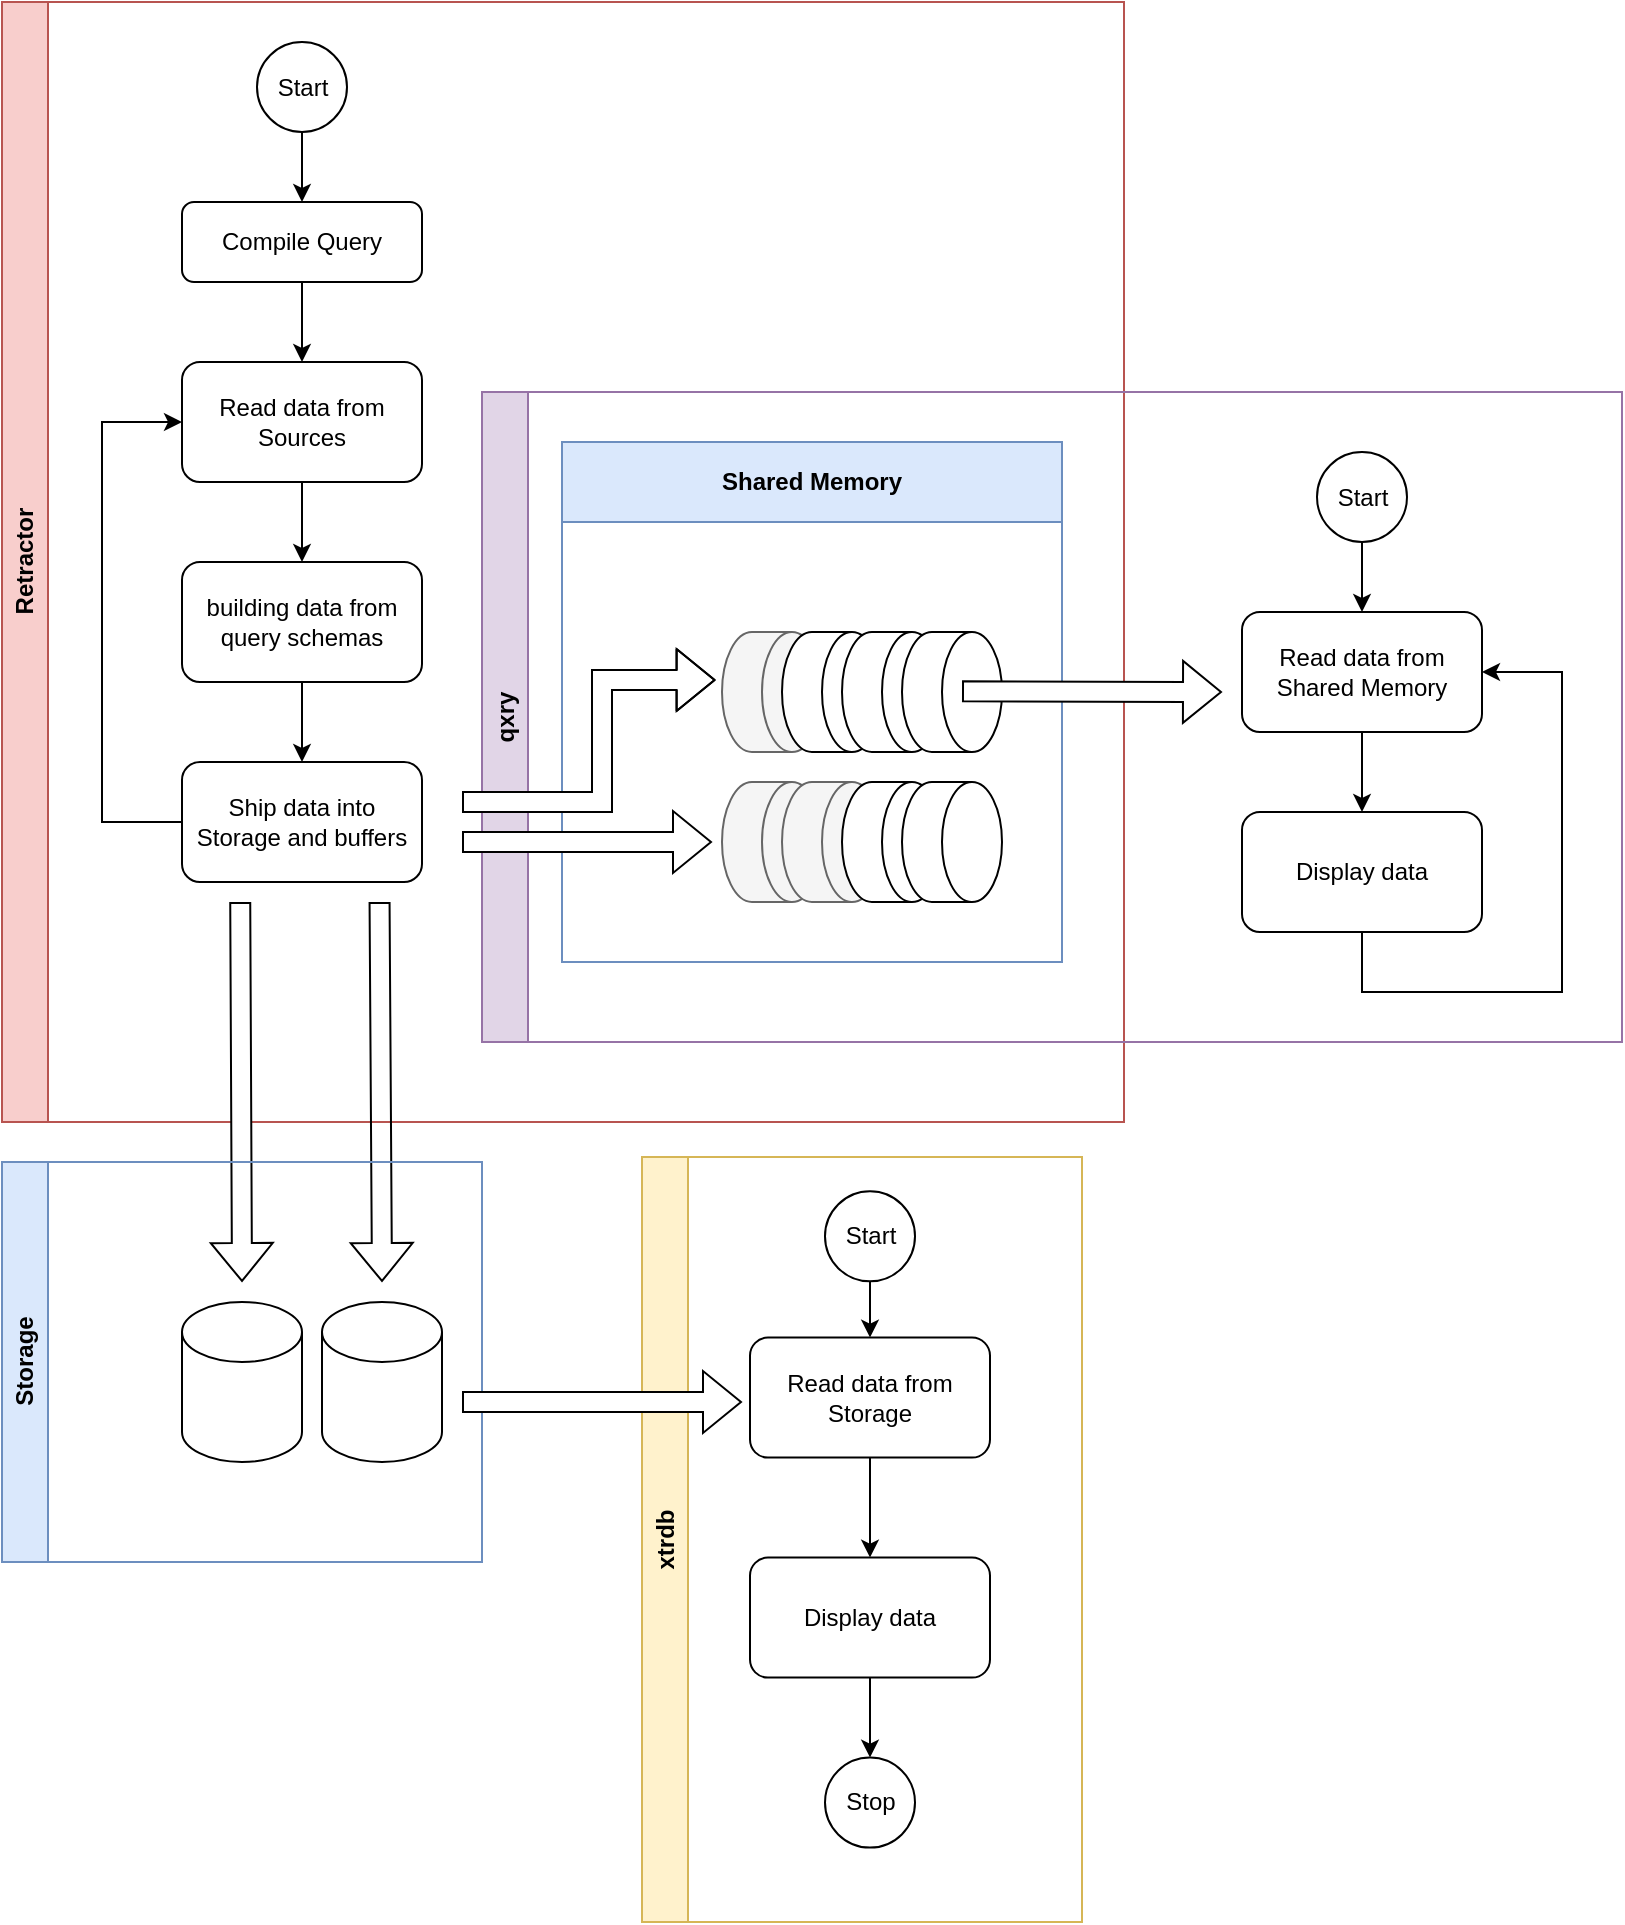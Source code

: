 <mxfile version="21.6.8" type="device">
  <diagram name="Strona-1" id="BG2U26oZRh6Gp2IAzY93">
    <mxGraphModel dx="2231" dy="1299" grid="1" gridSize="10" guides="1" tooltips="1" connect="1" arrows="1" fold="1" page="1" pageScale="1" pageWidth="827" pageHeight="1169" math="0" shadow="0">
      <root>
        <mxCell id="0" />
        <mxCell id="1" parent="0" />
        <mxCell id="VHUyBY8sBE0EKWtmwpwd-57" value="Retractor" style="swimlane;horizontal=0;whiteSpace=wrap;html=1;fillColor=#f8cecc;strokeColor=#b85450;" vertex="1" parent="1">
          <mxGeometry x="9" y="20" width="561" height="560" as="geometry" />
        </mxCell>
        <mxCell id="VHUyBY8sBE0EKWtmwpwd-58" value="qxry" style="swimlane;horizontal=0;whiteSpace=wrap;html=1;fillColor=#e1d5e7;strokeColor=#9673a6;" vertex="1" parent="VHUyBY8sBE0EKWtmwpwd-57">
          <mxGeometry x="240" y="195" width="570" height="325" as="geometry" />
        </mxCell>
        <mxCell id="VHUyBY8sBE0EKWtmwpwd-29" value="Read data from&lt;br&gt;Shared Memory" style="rounded=1;whiteSpace=wrap;html=1;" vertex="1" parent="VHUyBY8sBE0EKWtmwpwd-58">
          <mxGeometry x="380" y="110" width="120" height="60" as="geometry" />
        </mxCell>
        <mxCell id="VHUyBY8sBE0EKWtmwpwd-30" value="Display data" style="rounded=1;whiteSpace=wrap;html=1;" vertex="1" parent="VHUyBY8sBE0EKWtmwpwd-58">
          <mxGeometry x="380" y="210" width="120" height="60" as="geometry" />
        </mxCell>
        <mxCell id="VHUyBY8sBE0EKWtmwpwd-33" value="" style="endArrow=classic;html=1;rounded=0;exitX=0.5;exitY=1;exitDx=0;exitDy=0;" edge="1" parent="VHUyBY8sBE0EKWtmwpwd-58" source="VHUyBY8sBE0EKWtmwpwd-29" target="VHUyBY8sBE0EKWtmwpwd-30">
          <mxGeometry width="50" height="50" relative="1" as="geometry">
            <mxPoint x="110" y="220" as="sourcePoint" />
            <mxPoint x="160" y="170" as="targetPoint" />
          </mxGeometry>
        </mxCell>
        <mxCell id="VHUyBY8sBE0EKWtmwpwd-34" value="" style="endArrow=classic;html=1;rounded=0;exitX=0.5;exitY=1;exitDx=0;exitDy=0;entryX=1;entryY=0.5;entryDx=0;entryDy=0;" edge="1" parent="VHUyBY8sBE0EKWtmwpwd-58" source="VHUyBY8sBE0EKWtmwpwd-30" target="VHUyBY8sBE0EKWtmwpwd-29">
          <mxGeometry width="50" height="50" relative="1" as="geometry">
            <mxPoint x="110" y="220" as="sourcePoint" />
            <mxPoint x="540" y="90" as="targetPoint" />
            <Array as="points">
              <mxPoint x="440" y="300" />
              <mxPoint x="540" y="300" />
              <mxPoint x="540" y="140" />
            </Array>
          </mxGeometry>
        </mxCell>
        <mxCell id="VHUyBY8sBE0EKWtmwpwd-54" style="edgeStyle=orthogonalEdgeStyle;rounded=0;orthogonalLoop=1;jettySize=auto;html=1;exitX=0.5;exitY=1;exitDx=0;exitDy=0;entryX=0.5;entryY=0;entryDx=0;entryDy=0;" edge="1" parent="VHUyBY8sBE0EKWtmwpwd-58" source="VHUyBY8sBE0EKWtmwpwd-53" target="VHUyBY8sBE0EKWtmwpwd-29">
          <mxGeometry relative="1" as="geometry" />
        </mxCell>
        <mxCell id="VHUyBY8sBE0EKWtmwpwd-53" value="Start" style="ellipse;whiteSpace=wrap;html=1;aspect=fixed;" vertex="1" parent="VHUyBY8sBE0EKWtmwpwd-58">
          <mxGeometry x="417.5" y="30" width="45" height="45" as="geometry" />
        </mxCell>
        <mxCell id="VHUyBY8sBE0EKWtmwpwd-3" value="Shared Memory" style="swimlane;whiteSpace=wrap;html=1;startSize=40;fillColor=#dae8fc;strokeColor=#6c8ebf;" vertex="1" parent="VHUyBY8sBE0EKWtmwpwd-58">
          <mxGeometry x="40" y="25" width="250" height="260" as="geometry" />
        </mxCell>
        <mxCell id="VHUyBY8sBE0EKWtmwpwd-17" value="" style="shape=cylinder3;whiteSpace=wrap;html=1;boundedLbl=1;backgroundOutline=1;size=15;rotation=90;fillColor=#f5f5f5;fontColor=#333333;strokeColor=#666666;" vertex="1" parent="VHUyBY8sBE0EKWtmwpwd-3">
          <mxGeometry x="75" y="175" width="60" height="50" as="geometry" />
        </mxCell>
        <mxCell id="VHUyBY8sBE0EKWtmwpwd-18" value="" style="shape=cylinder3;whiteSpace=wrap;html=1;boundedLbl=1;backgroundOutline=1;size=15;rotation=90;fillColor=#f5f5f5;fontColor=#333333;strokeColor=#666666;" vertex="1" parent="VHUyBY8sBE0EKWtmwpwd-3">
          <mxGeometry x="105" y="175" width="60" height="50" as="geometry" />
        </mxCell>
        <mxCell id="VHUyBY8sBE0EKWtmwpwd-19" value="" style="shape=cylinder3;whiteSpace=wrap;html=1;boundedLbl=1;backgroundOutline=1;size=15;rotation=90;" vertex="1" parent="VHUyBY8sBE0EKWtmwpwd-3">
          <mxGeometry x="135" y="175" width="60" height="50" as="geometry" />
        </mxCell>
        <mxCell id="VHUyBY8sBE0EKWtmwpwd-20" value="" style="shape=cylinder3;whiteSpace=wrap;html=1;boundedLbl=1;backgroundOutline=1;size=15;rotation=90;" vertex="1" parent="VHUyBY8sBE0EKWtmwpwd-3">
          <mxGeometry x="165" y="175" width="60" height="50" as="geometry" />
        </mxCell>
        <mxCell id="VHUyBY8sBE0EKWtmwpwd-22" value="" style="shape=cylinder3;whiteSpace=wrap;html=1;boundedLbl=1;backgroundOutline=1;size=15;rotation=90;fillColor=#f5f5f5;fontColor=#333333;strokeColor=#666666;" vertex="1" parent="VHUyBY8sBE0EKWtmwpwd-3">
          <mxGeometry x="75" y="100" width="60" height="50" as="geometry" />
        </mxCell>
        <mxCell id="VHUyBY8sBE0EKWtmwpwd-23" value="" style="shape=cylinder3;whiteSpace=wrap;html=1;boundedLbl=1;backgroundOutline=1;size=15;rotation=90;" vertex="1" parent="VHUyBY8sBE0EKWtmwpwd-3">
          <mxGeometry x="105" y="100" width="60" height="50" as="geometry" />
        </mxCell>
        <mxCell id="VHUyBY8sBE0EKWtmwpwd-24" value="" style="shape=cylinder3;whiteSpace=wrap;html=1;boundedLbl=1;backgroundOutline=1;size=15;rotation=90;" vertex="1" parent="VHUyBY8sBE0EKWtmwpwd-3">
          <mxGeometry x="135" y="100" width="60" height="50" as="geometry" />
        </mxCell>
        <mxCell id="VHUyBY8sBE0EKWtmwpwd-25" value="" style="shape=cylinder3;whiteSpace=wrap;html=1;boundedLbl=1;backgroundOutline=1;size=15;rotation=90;" vertex="1" parent="VHUyBY8sBE0EKWtmwpwd-3">
          <mxGeometry x="165" y="100" width="60" height="50" as="geometry" />
        </mxCell>
        <mxCell id="VHUyBY8sBE0EKWtmwpwd-21" value="" style="shape=flexArrow;endArrow=classic;html=1;rounded=0;fillColor=default;" edge="1" parent="VHUyBY8sBE0EKWtmwpwd-3">
          <mxGeometry width="50" height="50" relative="1" as="geometry">
            <mxPoint x="-50" y="200" as="sourcePoint" />
            <mxPoint x="75" y="200" as="targetPoint" />
          </mxGeometry>
        </mxCell>
        <mxCell id="VHUyBY8sBE0EKWtmwpwd-27" value="" style="shape=flexArrow;endArrow=classic;html=1;rounded=0;entryX=0.4;entryY=1.064;entryDx=0;entryDy=0;entryPerimeter=0;fillColor=default;" edge="1" parent="VHUyBY8sBE0EKWtmwpwd-3" target="VHUyBY8sBE0EKWtmwpwd-22">
          <mxGeometry width="50" height="50" relative="1" as="geometry">
            <mxPoint x="-50" y="180" as="sourcePoint" />
            <mxPoint x="70" y="120" as="targetPoint" />
            <Array as="points">
              <mxPoint x="20" y="180" />
              <mxPoint x="20" y="119" />
            </Array>
          </mxGeometry>
        </mxCell>
        <mxCell id="VHUyBY8sBE0EKWtmwpwd-4" value="Compile Query" style="rounded=1;whiteSpace=wrap;html=1;" vertex="1" parent="1">
          <mxGeometry x="99" y="120" width="120" height="40" as="geometry" />
        </mxCell>
        <mxCell id="VHUyBY8sBE0EKWtmwpwd-6" value="Read data from&lt;br&gt;Sources" style="rounded=1;whiteSpace=wrap;html=1;" vertex="1" parent="1">
          <mxGeometry x="99" y="200" width="120" height="60" as="geometry" />
        </mxCell>
        <mxCell id="VHUyBY8sBE0EKWtmwpwd-8" value="" style="endArrow=classic;html=1;rounded=0;exitX=0.5;exitY=1;exitDx=0;exitDy=0;entryX=0.5;entryY=0;entryDx=0;entryDy=0;" edge="1" parent="1" source="VHUyBY8sBE0EKWtmwpwd-4" target="VHUyBY8sBE0EKWtmwpwd-6">
          <mxGeometry width="50" height="50" relative="1" as="geometry">
            <mxPoint x="389" y="300" as="sourcePoint" />
            <mxPoint x="439" y="250" as="targetPoint" />
          </mxGeometry>
        </mxCell>
        <mxCell id="VHUyBY8sBE0EKWtmwpwd-9" value="building data from query schemas" style="rounded=1;whiteSpace=wrap;html=1;" vertex="1" parent="1">
          <mxGeometry x="99" y="300" width="120" height="60" as="geometry" />
        </mxCell>
        <mxCell id="VHUyBY8sBE0EKWtmwpwd-10" value="" style="endArrow=classic;html=1;rounded=0;entryX=0.5;entryY=0;entryDx=0;entryDy=0;" edge="1" parent="1" source="VHUyBY8sBE0EKWtmwpwd-6" target="VHUyBY8sBE0EKWtmwpwd-9">
          <mxGeometry width="50" height="50" relative="1" as="geometry">
            <mxPoint x="319" y="300" as="sourcePoint" />
            <mxPoint x="369" y="250" as="targetPoint" />
          </mxGeometry>
        </mxCell>
        <mxCell id="VHUyBY8sBE0EKWtmwpwd-11" value="Ship data into&lt;br&gt;Storage and buffers" style="rounded=1;whiteSpace=wrap;html=1;" vertex="1" parent="1">
          <mxGeometry x="99" y="400" width="120" height="60" as="geometry" />
        </mxCell>
        <mxCell id="VHUyBY8sBE0EKWtmwpwd-12" value="" style="endArrow=classic;html=1;rounded=0;exitX=0.5;exitY=1;exitDx=0;exitDy=0;entryX=0.5;entryY=0;entryDx=0;entryDy=0;" edge="1" parent="1" source="VHUyBY8sBE0EKWtmwpwd-9" target="VHUyBY8sBE0EKWtmwpwd-11">
          <mxGeometry width="50" height="50" relative="1" as="geometry">
            <mxPoint x="319" y="300" as="sourcePoint" />
            <mxPoint x="369" y="250" as="targetPoint" />
          </mxGeometry>
        </mxCell>
        <mxCell id="VHUyBY8sBE0EKWtmwpwd-13" value="" style="endArrow=classic;html=1;rounded=0;exitX=0;exitY=0.5;exitDx=0;exitDy=0;entryX=0;entryY=0.5;entryDx=0;entryDy=0;" edge="1" parent="1" source="VHUyBY8sBE0EKWtmwpwd-11" target="VHUyBY8sBE0EKWtmwpwd-6">
          <mxGeometry width="50" height="50" relative="1" as="geometry">
            <mxPoint x="-101" y="415" as="sourcePoint" />
            <mxPoint x="-101" y="230.0" as="targetPoint" />
            <Array as="points">
              <mxPoint x="59" y="430" />
              <mxPoint x="59" y="230" />
            </Array>
          </mxGeometry>
        </mxCell>
        <mxCell id="VHUyBY8sBE0EKWtmwpwd-28" value="" style="shape=flexArrow;endArrow=classic;html=1;rounded=0;fillColor=default;" edge="1" parent="1">
          <mxGeometry width="50" height="50" relative="1" as="geometry">
            <mxPoint x="489" y="364.66" as="sourcePoint" />
            <mxPoint x="619" y="365" as="targetPoint" />
          </mxGeometry>
        </mxCell>
        <mxCell id="VHUyBY8sBE0EKWtmwpwd-37" value="" style="shape=flexArrow;endArrow=classic;html=1;rounded=0;fillColor=#FFFFFF;" edge="1" parent="1">
          <mxGeometry width="50" height="50" relative="1" as="geometry">
            <mxPoint x="128.12" y="470" as="sourcePoint" />
            <mxPoint x="129" y="660" as="targetPoint" />
          </mxGeometry>
        </mxCell>
        <mxCell id="VHUyBY8sBE0EKWtmwpwd-38" value="" style="shape=flexArrow;endArrow=classic;html=1;rounded=0;" edge="1" parent="1">
          <mxGeometry width="50" height="50" relative="1" as="geometry">
            <mxPoint x="197.78" y="470" as="sourcePoint" />
            <mxPoint x="199" y="660" as="targetPoint" />
          </mxGeometry>
        </mxCell>
        <mxCell id="VHUyBY8sBE0EKWtmwpwd-49" value="Start" style="ellipse;whiteSpace=wrap;html=1;aspect=fixed;" vertex="1" parent="1">
          <mxGeometry x="136.5" y="40" width="45" height="45" as="geometry" />
        </mxCell>
        <mxCell id="VHUyBY8sBE0EKWtmwpwd-50" value="" style="endArrow=classic;html=1;rounded=0;exitX=0.5;exitY=1;exitDx=0;exitDy=0;" edge="1" parent="1" source="VHUyBY8sBE0EKWtmwpwd-49" target="VHUyBY8sBE0EKWtmwpwd-4">
          <mxGeometry width="50" height="50" relative="1" as="geometry">
            <mxPoint x="169" y="170" as="sourcePoint" />
            <mxPoint x="169" y="210" as="targetPoint" />
          </mxGeometry>
        </mxCell>
        <mxCell id="VHUyBY8sBE0EKWtmwpwd-59" value="xtrdb" style="swimlane;horizontal=0;whiteSpace=wrap;html=1;fillColor=#fff2cc;strokeColor=#d6b656;" vertex="1" parent="1">
          <mxGeometry x="329" y="597.5" width="220" height="382.5" as="geometry" />
        </mxCell>
        <mxCell id="VHUyBY8sBE0EKWtmwpwd-39" value="Read data from&lt;br&gt;Storage" style="rounded=1;whiteSpace=wrap;html=1;" vertex="1" parent="VHUyBY8sBE0EKWtmwpwd-59">
          <mxGeometry x="54" y="90.31" width="120" height="60" as="geometry" />
        </mxCell>
        <mxCell id="VHUyBY8sBE0EKWtmwpwd-40" value="Display data" style="rounded=1;whiteSpace=wrap;html=1;" vertex="1" parent="VHUyBY8sBE0EKWtmwpwd-59">
          <mxGeometry x="54" y="200.31" width="120" height="60" as="geometry" />
        </mxCell>
        <mxCell id="VHUyBY8sBE0EKWtmwpwd-41" value="" style="endArrow=classic;html=1;rounded=0;exitX=0.5;exitY=1;exitDx=0;exitDy=0;entryX=0.5;entryY=0;entryDx=0;entryDy=0;" edge="1" parent="VHUyBY8sBE0EKWtmwpwd-59" source="VHUyBY8sBE0EKWtmwpwd-39" target="VHUyBY8sBE0EKWtmwpwd-40">
          <mxGeometry width="50" height="50" relative="1" as="geometry">
            <mxPoint x="109.75" y="160.31" as="sourcePoint" />
            <mxPoint x="124" y="160.31" as="targetPoint" />
          </mxGeometry>
        </mxCell>
        <mxCell id="VHUyBY8sBE0EKWtmwpwd-52" style="edgeStyle=orthogonalEdgeStyle;rounded=0;orthogonalLoop=1;jettySize=auto;html=1;exitX=0.5;exitY=1;exitDx=0;exitDy=0;" edge="1" parent="VHUyBY8sBE0EKWtmwpwd-59" source="VHUyBY8sBE0EKWtmwpwd-51" target="VHUyBY8sBE0EKWtmwpwd-39">
          <mxGeometry relative="1" as="geometry" />
        </mxCell>
        <mxCell id="VHUyBY8sBE0EKWtmwpwd-51" value="Start" style="ellipse;whiteSpace=wrap;html=1;aspect=fixed;" vertex="1" parent="VHUyBY8sBE0EKWtmwpwd-59">
          <mxGeometry x="91.5" y="17.18" width="45" height="45" as="geometry" />
        </mxCell>
        <mxCell id="VHUyBY8sBE0EKWtmwpwd-55" value="Stop" style="ellipse;whiteSpace=wrap;html=1;aspect=fixed;" vertex="1" parent="VHUyBY8sBE0EKWtmwpwd-59">
          <mxGeometry x="91.5" y="300.31" width="45" height="45" as="geometry" />
        </mxCell>
        <mxCell id="VHUyBY8sBE0EKWtmwpwd-56" style="edgeStyle=orthogonalEdgeStyle;rounded=0;orthogonalLoop=1;jettySize=auto;html=1;exitX=0.5;exitY=1;exitDx=0;exitDy=0;" edge="1" parent="VHUyBY8sBE0EKWtmwpwd-59" source="VHUyBY8sBE0EKWtmwpwd-40" target="VHUyBY8sBE0EKWtmwpwd-55">
          <mxGeometry relative="1" as="geometry" />
        </mxCell>
        <mxCell id="VHUyBY8sBE0EKWtmwpwd-44" value="Storage" style="swimlane;horizontal=0;whiteSpace=wrap;html=1;fillColor=#dae8fc;strokeColor=#6c8ebf;" vertex="1" parent="1">
          <mxGeometry x="9" y="600" width="240" height="200" as="geometry" />
        </mxCell>
        <mxCell id="VHUyBY8sBE0EKWtmwpwd-45" value="" style="shape=cylinder3;whiteSpace=wrap;html=1;boundedLbl=1;backgroundOutline=1;size=15;" vertex="1" parent="VHUyBY8sBE0EKWtmwpwd-44">
          <mxGeometry x="90" y="70" width="60" height="80" as="geometry" />
        </mxCell>
        <mxCell id="VHUyBY8sBE0EKWtmwpwd-46" value="" style="shape=cylinder3;whiteSpace=wrap;html=1;boundedLbl=1;backgroundOutline=1;size=15;" vertex="1" parent="VHUyBY8sBE0EKWtmwpwd-44">
          <mxGeometry x="160" y="70" width="60" height="80" as="geometry" />
        </mxCell>
        <mxCell id="VHUyBY8sBE0EKWtmwpwd-47" value="" style="shape=flexArrow;endArrow=classic;html=1;rounded=0;fillColor=default;" edge="1" parent="1">
          <mxGeometry width="50" height="50" relative="1" as="geometry">
            <mxPoint x="239" y="720" as="sourcePoint" />
            <mxPoint x="379" y="720" as="targetPoint" />
            <Array as="points" />
          </mxGeometry>
        </mxCell>
      </root>
    </mxGraphModel>
  </diagram>
</mxfile>
